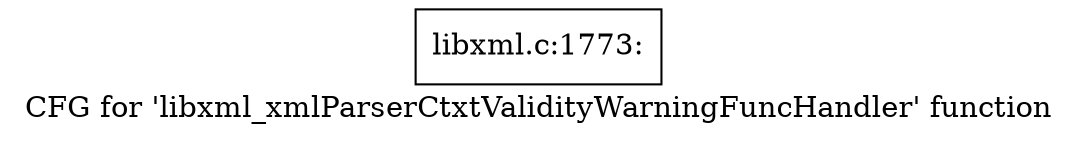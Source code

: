 digraph "CFG for 'libxml_xmlParserCtxtValidityWarningFuncHandler' function" {
	label="CFG for 'libxml_xmlParserCtxtValidityWarningFuncHandler' function";

	Node0x567e3e0 [shape=record,label="{libxml.c:1773:}"];
}
